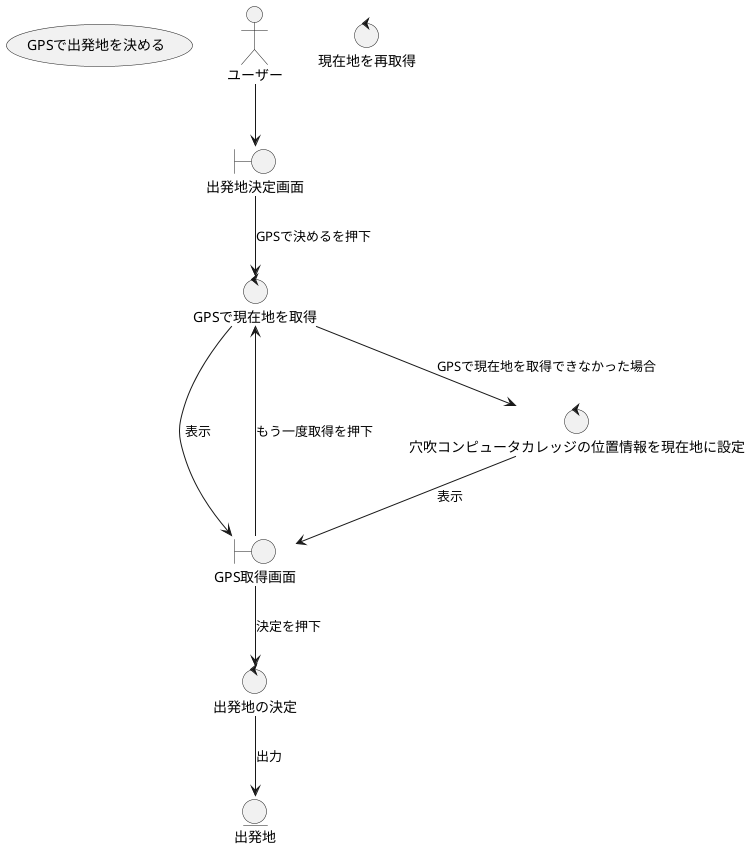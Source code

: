 @startuml

usecase GPSで出発地を決める

actor ユーザー

boundary 出発地決定画面
boundary GPS取得画面

control GPSで現在地を取得
control 出発地の決定
control 現在地を再取得
control 穴吹コンピュータカレッジの位置情報を現在地に設定 as 固定位置情報取得

entity 出発地

ユーザー --> 出発地決定画面
出発地決定画面 --> GPSで現在地を取得 : GPSで決めるを押下
GPSで現在地を取得 --> 固定位置情報取得 : GPSで現在地を取得できなかった場合
固定位置情報取得 -->  GPS取得画面 : 表示
GPSで現在地を取得 --> GPS取得画面 : 表示
GPS取得画面 --> 出発地の決定 : 決定を押下
GPS取得画面 --> GPSで現在地を取得 : もう一度取得を押下
出発地の決定 --> 出発地 : 出力

@enduml